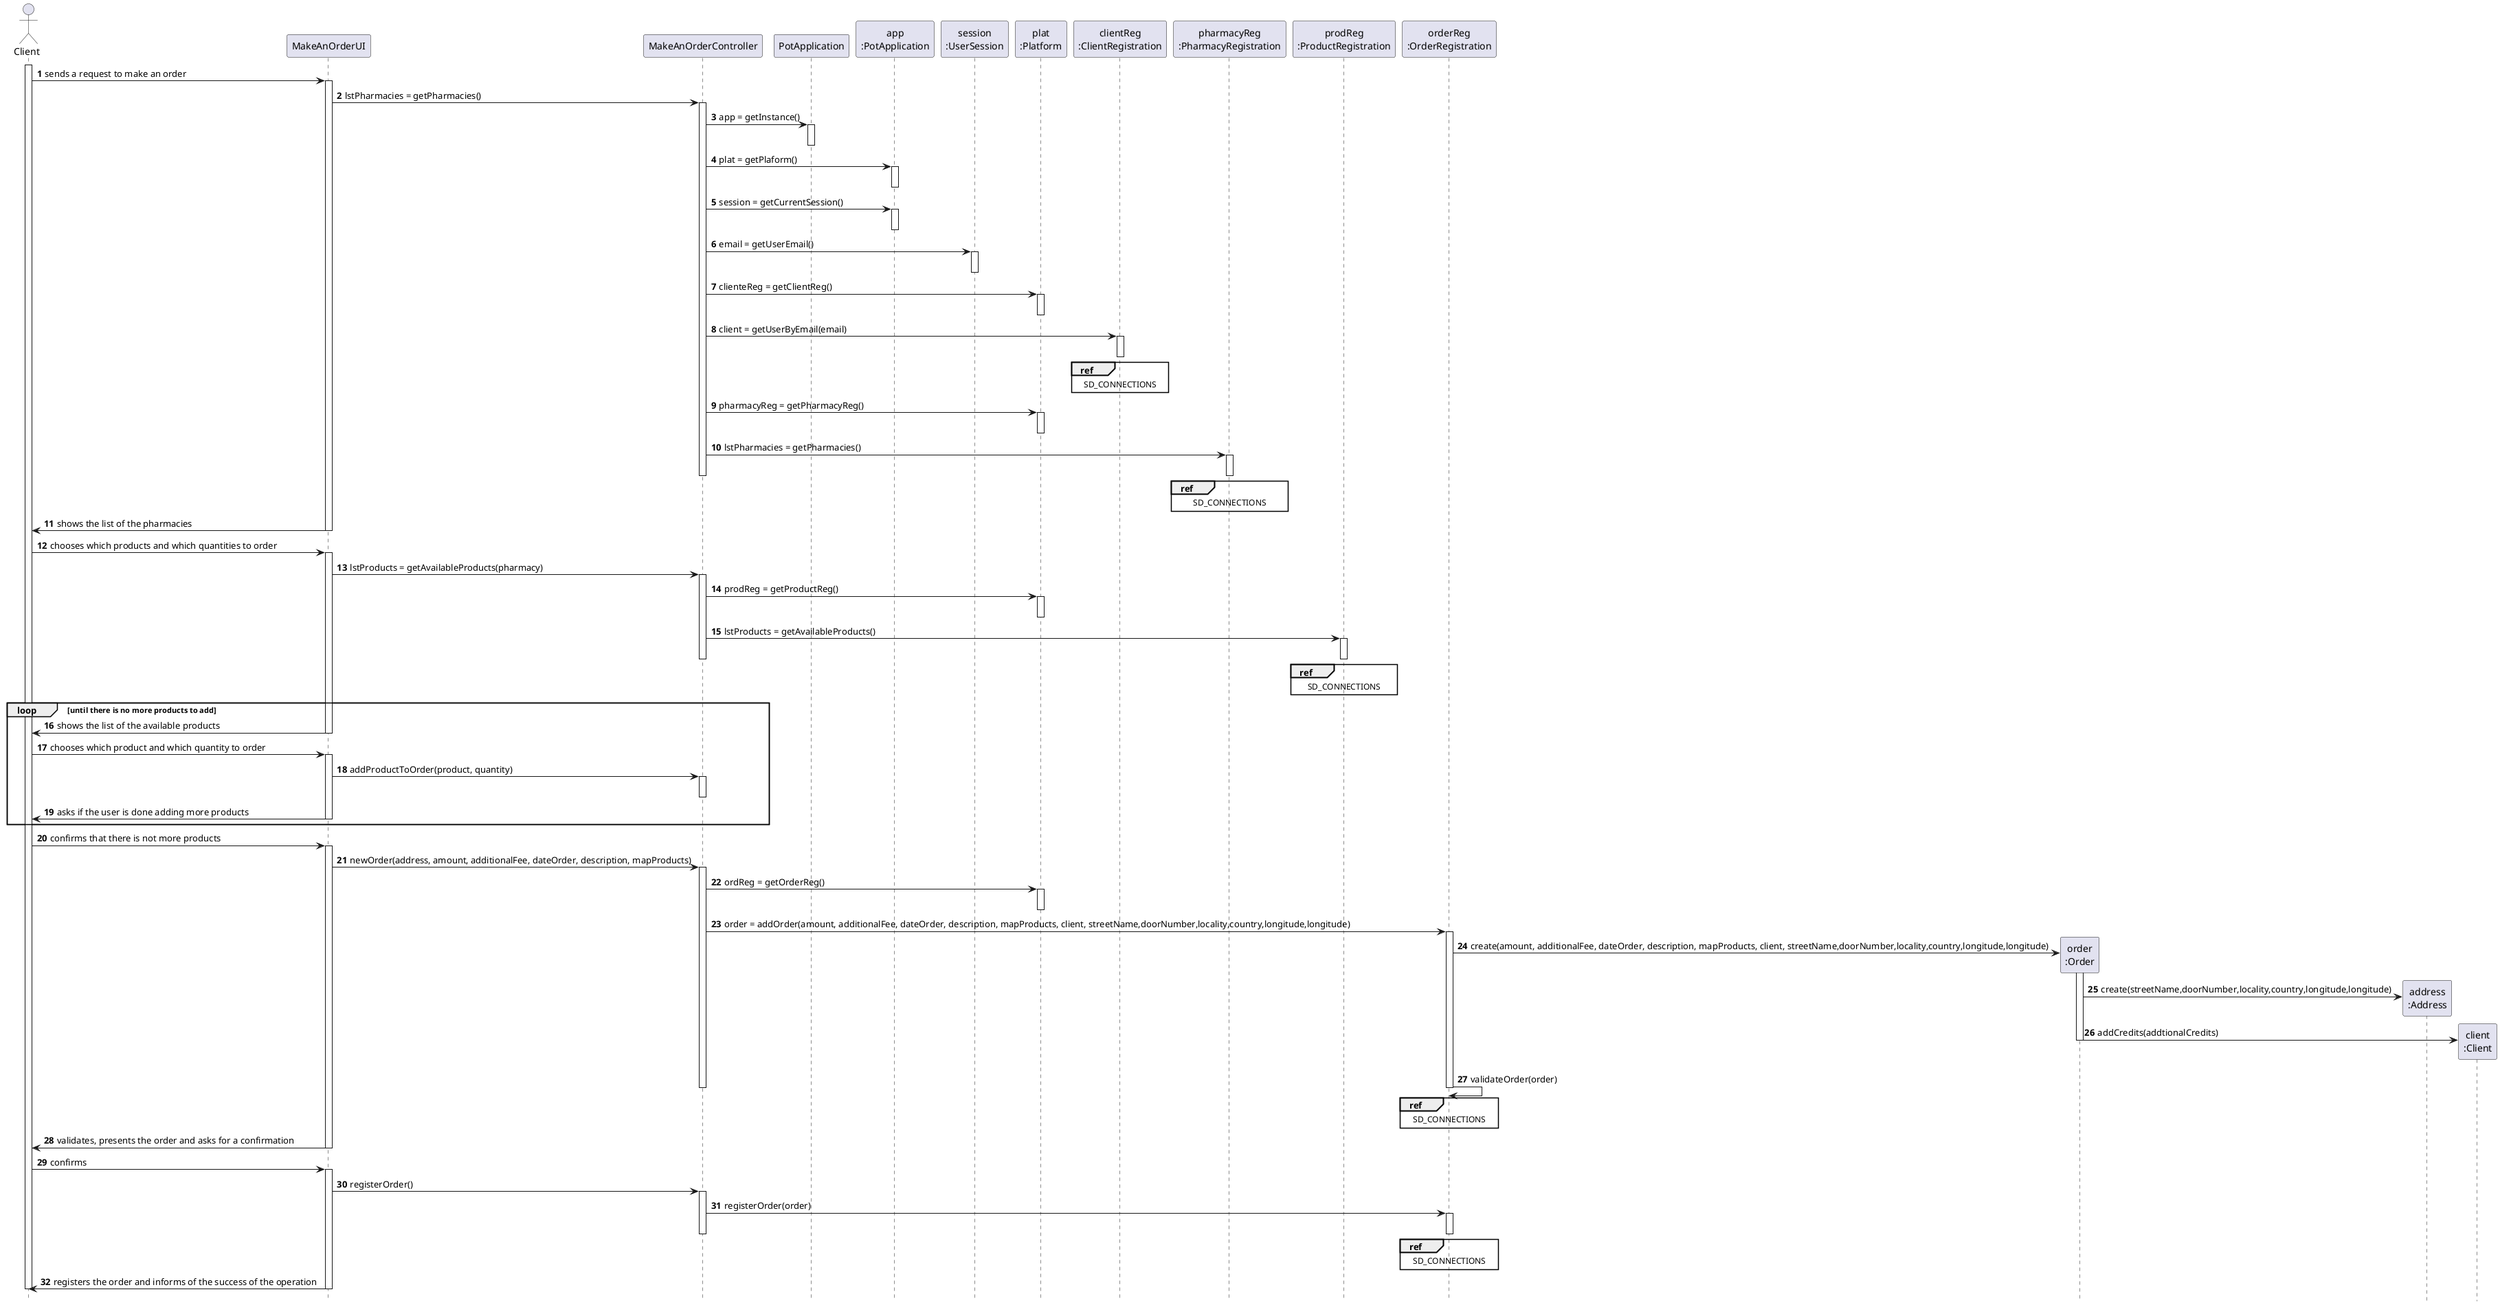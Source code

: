 @startuml
autonumber
hide footbox

actor "Client" as CL

participant "MakeAnOrderUI" as UI
participant "MakeAnOrderController" as CTRL
participant "PotApplication" as _APP
participant "app\n:PotApplication" as APP
participant "session\n:UserSession" as SESSION
participant "plat\n:Platform" as PLAT
participant "clientReg\n:ClientRegistration" as CR
participant "pharmacyReg\n:PharmacyRegistration" as PHR
participant "prodReg\n:ProductRegistration" as PR
participant "orderReg\n:OrderRegistration" as OR
participant "order\n:Order" as O
participant "address\n:Address" as AD
participant "client\n:Client" as C

activate CL

CL -> UI : sends a request to make an order
activate UI
UI -> CTRL : lstPharmacies = getPharmacies()
activate CTRL
CTRL -> _APP: app = getInstance()
activate _APP
deactivate _APP

CTRL -> APP: plat = getPlaform()
activate APP
deactivate APP

CTRL -> APP: session = getCurrentSession()
activate APP
deactivate APP

CTRL -> SESSION: email = getUserEmail()
activate SESSION
deactivate SESSION
CTRL -> PLAT : clienteReg = getClientReg()
activate PLAT
deactivate PLAT
CTRL -> CR : client = getUserByEmail(email)
activate CR
ref over CR
SD_CONNECTIONS
end ref
deactivate CR
CTRL -> PLAT : pharmacyReg = getPharmacyReg()
activate PLAT
deactivate PLAT
CTRL -> PHR : lstPharmacies = getPharmacies()
activate PHR
ref over PHR
SD_CONNECTIONS
end ref
deactivate PHR
deactivate CTRL

UI -> CL : shows the list of the pharmacies
deactivate UI

CL -> UI : chooses which products and which quantities to order
activate UI
UI -> CTRL : lstProducts = getAvailableProducts(pharmacy)
activate CTRL
CTRL -> PLAT : prodReg = getProductReg()
activate PLAT
deactivate PLAT
CTRL -> PR : lstProducts = getAvailableProducts()
activate PR
ref over PR
SD_CONNECTIONS
end ref
deactivate PR
deactivate CTRL
loop until there is no more products to add
UI -> CL : shows the list of the available products
deactivate UI

CL -> UI : chooses which product and which quantity to order
activate UI
UI -> CTRL : addProductToOrder(product, quantity)
activate CTRL
deactivate CTRL
UI -> CL : asks if the user is done adding more products
deactivate UI
end

CL -> UI : confirms that there is not more products
activate UI
UI -> CTRL : newOrder(address, amount, additionalFee, dateOrder, description, mapProducts)
activate CTRL
CTRL -> PLAT : ordReg = getOrderReg()
activate PLAT
deactivate PLAT
CTRL -> OR : order = addOrder(amount, additionalFee, dateOrder, description, mapProducts, client, streetName,doorNumber,locality,country,longitude,longitude)
activate OR
OR -> O** : create(amount, additionalFee, dateOrder, description, mapProducts, client, streetName,doorNumber,locality,country,longitude,longitude)
activate O
O -> AD** : create(streetName,doorNumber,locality,country,longitude,longitude)
O -> C** : addCredits(addtionalCredits)
deactivate O
OR -> OR : validateOrder(order)
ref over OR
SD_CONNECTIONS
end ref
deactivate OR
deactivate CTRL
UI -> CL : validates, presents the order and asks for a confirmation
deactivate UI

CL -> UI : confirms
activate UI
UI -> CTRL : registerOrder()
activate CTRL
CTRL -> OR : registerOrder(order)
activate OR
ref over OR
SD_CONNECTIONS
end ref
deactivate OR
deactivate CTRL
UI -> CL : registers the order and informs of the success of the operation
deactivate UI
deactivate CL

@enduml